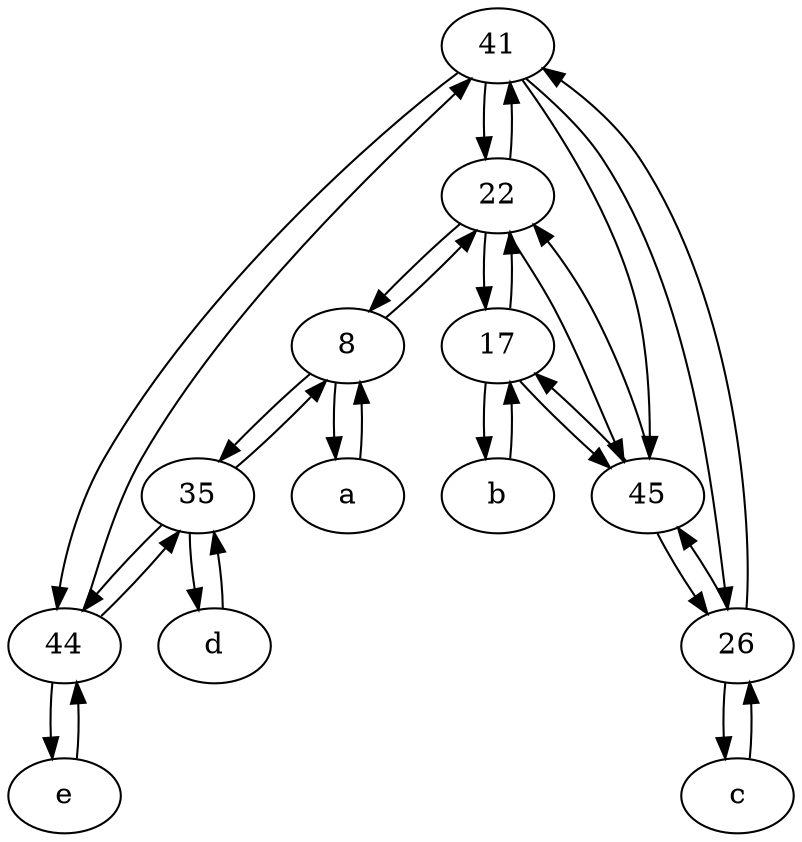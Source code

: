 digraph  {
	41;
	22;
	d [pos="20,30!"];
	35;
	8;
	a [pos="40,10!"];
	44;
	b [pos="50,20!"];
	e [pos="30,50!"];
	45;
	26;
	c [pos="20,10!"];
	17;
	44 -> e;
	35 -> 8;
	e -> 44;
	45 -> 22;
	41 -> 44;
	44 -> 41;
	26 -> c;
	c -> 26;
	17 -> b;
	26 -> 45;
	35 -> 44;
	8 -> 35;
	41 -> 22;
	41 -> 26;
	45 -> 26;
	17 -> 22;
	8 -> 22;
	35 -> d;
	8 -> a;
	26 -> 41;
	d -> 35;
	17 -> 45;
	22 -> 17;
	22 -> 8;
	45 -> 17;
	22 -> 41;
	b -> 17;
	41 -> 45;
	44 -> 35;
	a -> 8;
	22 -> 45;

	}
